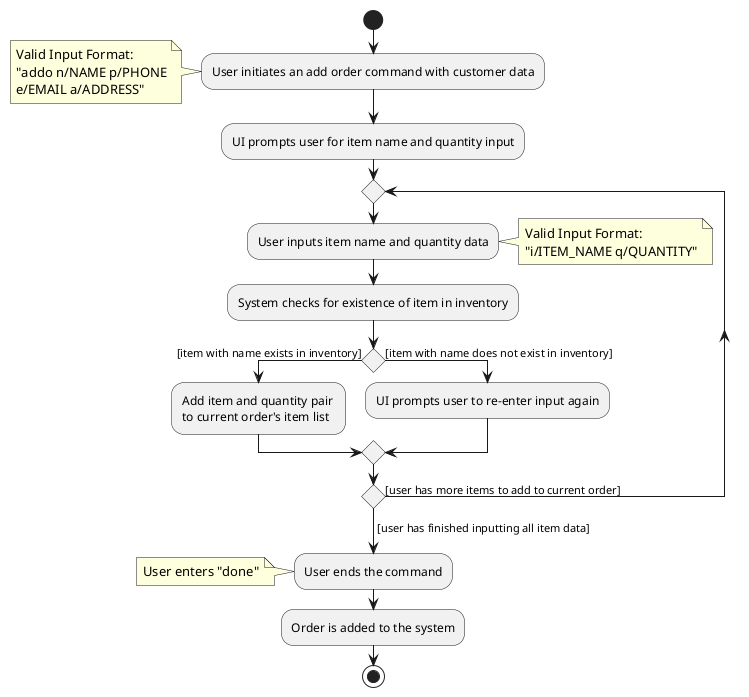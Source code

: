 @startuml
skinparam conditionStyle diamond

start
:User initiates an add order command with customer data;
note :Valid Input Format: \n"addo n/NAME p/PHONE\ne/EMAIL a/ADDRESS"
:UI prompts user for item name and quantity input;
repeat
    :User inputs item name and quantity data;
    note right: Valid Input Format:\n"i/ITEM_NAME q/QUANTITY"
    :System checks for existence of item in inventory;
        if () then ([item with name exists in inventory])
            :Add item and quantity pair \nto current order's item list;
        else([item with name does not exist in inventory])
            :UI prompts user to re-enter input again;
        endif
repeat while ([user has more items to add to current order])
-> [user has finished inputting all item data];
:User ends the command;
note: User enters "done"
:Order is added to the system;
stop

@enduml
